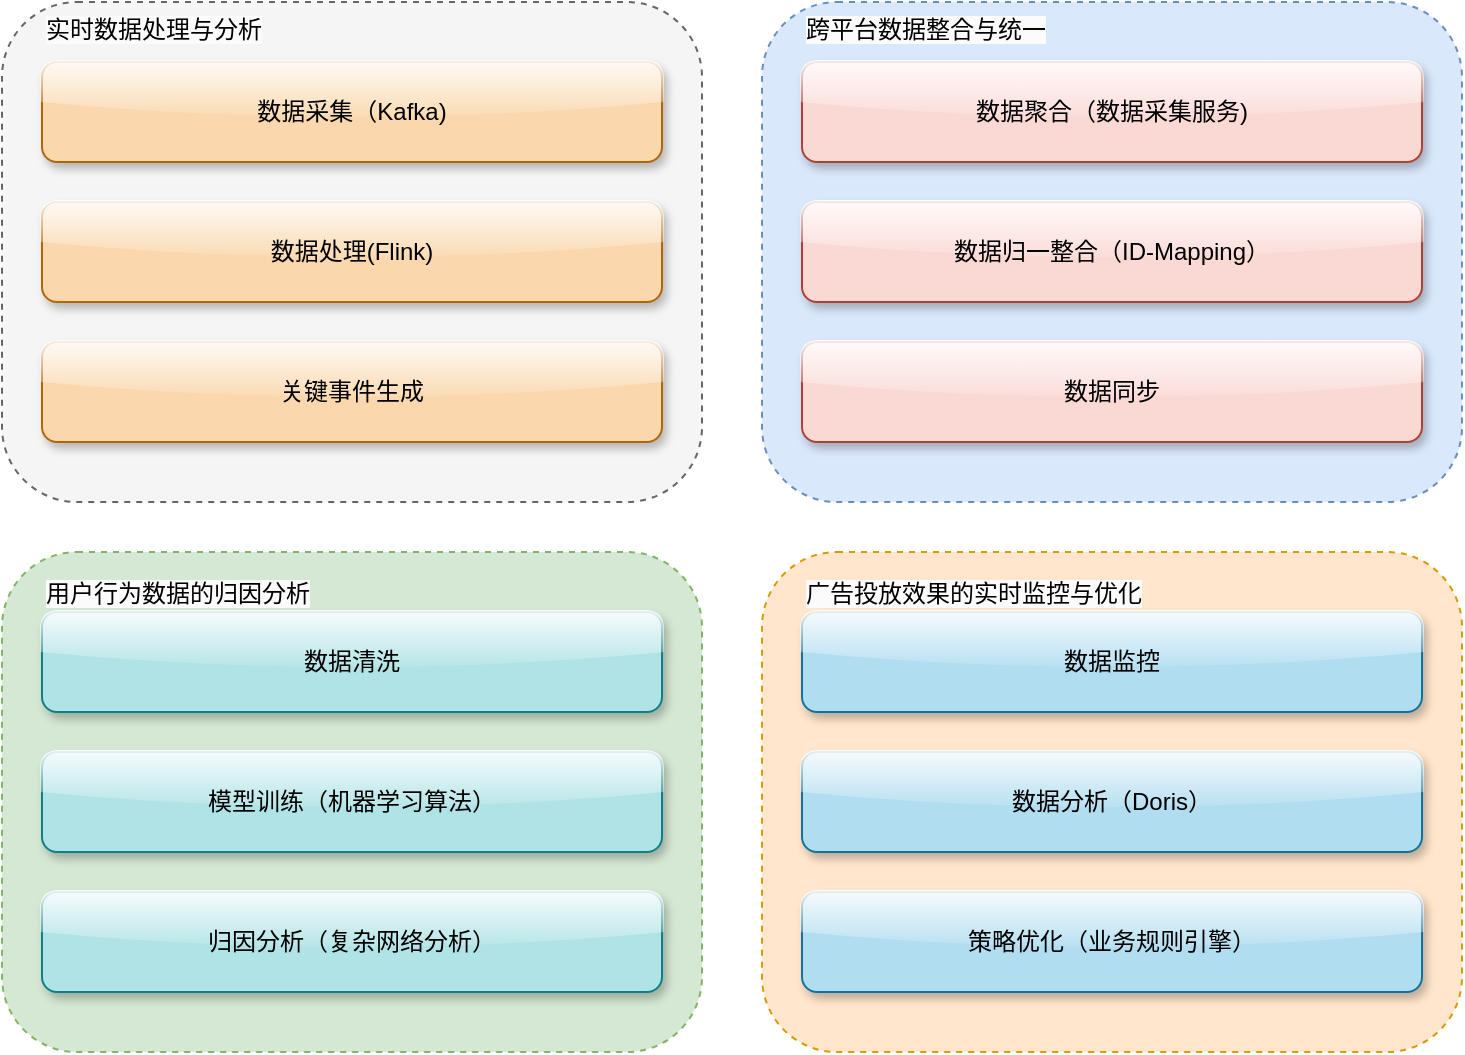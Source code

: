 <mxfile version="24.5.5" type="github">
  <diagram name="第 1 页" id="T0KIjRcX8x9uFVAZ6Upe">
    <mxGraphModel dx="1018" dy="661" grid="1" gridSize="10" guides="1" tooltips="1" connect="1" arrows="1" fold="1" page="1" pageScale="1" pageWidth="827" pageHeight="1169" math="0" shadow="0">
      <root>
        <mxCell id="0" />
        <mxCell id="1" parent="0" />
        <mxCell id="QinMyIyqF96kxNr2yf8--24" value="" style="group" vertex="1" connectable="0" parent="1">
          <mxGeometry x="580" y="310" width="350" height="250" as="geometry" />
        </mxCell>
        <mxCell id="QinMyIyqF96kxNr2yf8--2" value="&lt;meta charset=&quot;utf-8&quot;&gt;&lt;span style=&quot;color: rgb(0, 0, 0); font-family: Helvetica; font-size: 12px; font-style: normal; font-variant-ligatures: normal; font-variant-caps: normal; font-weight: 400; letter-spacing: normal; orphans: 2; text-align: left; text-indent: 0px; text-transform: none; widows: 2; word-spacing: 0px; -webkit-text-stroke-width: 0px; white-space: normal; background-color: rgb(251, 251, 251); text-decoration-thickness: initial; text-decoration-style: initial; text-decoration-color: initial; display: inline !important; float: none;&quot;&gt;实时数据处理与分析&lt;/span&gt;" style="rounded=1;whiteSpace=wrap;html=1;fillColor=#f5f5f5;fontColor=#333333;strokeColor=#666666;dashed=1;movable=1;resizable=1;rotatable=1;deletable=1;editable=1;locked=0;connectable=1;" vertex="1" parent="QinMyIyqF96kxNr2yf8--24">
          <mxGeometry width="350" height="250" as="geometry" />
        </mxCell>
        <mxCell id="QinMyIyqF96kxNr2yf8--3" value="数据采集（Kafka)" style="rounded=1;whiteSpace=wrap;html=1;fillColor=#fad7ac;strokeColor=#b46504;glass=1;shadow=1;movable=1;resizable=1;rotatable=1;deletable=1;editable=1;locked=0;connectable=1;" vertex="1" parent="QinMyIyqF96kxNr2yf8--24">
          <mxGeometry x="20" y="30" width="310" height="50" as="geometry" />
        </mxCell>
        <mxCell id="QinMyIyqF96kxNr2yf8--4" value="数据处理(Flink)" style="rounded=1;whiteSpace=wrap;html=1;fillColor=#fad7ac;strokeColor=#b46504;glass=1;shadow=1;movable=1;resizable=1;rotatable=1;deletable=1;editable=1;locked=0;connectable=1;" vertex="1" parent="QinMyIyqF96kxNr2yf8--24">
          <mxGeometry x="20" y="100" width="310" height="50" as="geometry" />
        </mxCell>
        <mxCell id="QinMyIyqF96kxNr2yf8--5" value="关键事件生成" style="rounded=1;whiteSpace=wrap;html=1;fillColor=#fad7ac;strokeColor=#b46504;glass=1;shadow=1;movable=1;resizable=1;rotatable=1;deletable=1;editable=1;locked=0;connectable=1;" vertex="1" parent="QinMyIyqF96kxNr2yf8--24">
          <mxGeometry x="20" y="170" width="310" height="50" as="geometry" />
        </mxCell>
        <mxCell id="QinMyIyqF96kxNr2yf8--18" value="&lt;span style=&quot;color: rgb(0, 0, 0); font-family: Helvetica; font-size: 12px; font-style: normal; font-variant-ligatures: normal; font-variant-caps: normal; font-weight: 400; letter-spacing: normal; orphans: 2; text-align: left; text-indent: 0px; text-transform: none; widows: 2; word-spacing: 0px; -webkit-text-stroke-width: 0px; white-space: normal; background-color: rgb(251, 251, 251); text-decoration-thickness: initial; text-decoration-style: initial; text-decoration-color: initial; display: inline !important; float: none;&quot;&gt;实时数据处理与分析&lt;/span&gt;" style="text;whiteSpace=wrap;html=1;movable=1;resizable=1;rotatable=1;deletable=1;editable=1;locked=0;connectable=1;" vertex="1" parent="QinMyIyqF96kxNr2yf8--24">
          <mxGeometry x="20" width="140" height="30" as="geometry" />
        </mxCell>
        <mxCell id="QinMyIyqF96kxNr2yf8--25" value="" style="group" vertex="1" connectable="0" parent="1">
          <mxGeometry x="960" y="310" width="350" height="250" as="geometry" />
        </mxCell>
        <mxCell id="QinMyIyqF96kxNr2yf8--6" value="" style="rounded=1;whiteSpace=wrap;html=1;fillColor=#dae8fc;strokeColor=#6c8ebf;dashed=1;movable=1;resizable=1;rotatable=1;deletable=1;editable=1;locked=0;connectable=1;" vertex="1" parent="QinMyIyqF96kxNr2yf8--25">
          <mxGeometry width="350" height="250" as="geometry" />
        </mxCell>
        <mxCell id="QinMyIyqF96kxNr2yf8--7" value="数据聚合（数据采集服务)" style="rounded=1;whiteSpace=wrap;html=1;fillColor=#fad9d5;strokeColor=#ae4132;glass=1;shadow=1;movable=1;resizable=1;rotatable=1;deletable=1;editable=1;locked=0;connectable=1;" vertex="1" parent="QinMyIyqF96kxNr2yf8--25">
          <mxGeometry x="20" y="30" width="310" height="50" as="geometry" />
        </mxCell>
        <mxCell id="QinMyIyqF96kxNr2yf8--8" value="数据归一整合（ID-Mapping）" style="rounded=1;whiteSpace=wrap;html=1;fillColor=#fad9d5;strokeColor=#ae4132;glass=1;shadow=1;movable=1;resizable=1;rotatable=1;deletable=1;editable=1;locked=0;connectable=1;" vertex="1" parent="QinMyIyqF96kxNr2yf8--25">
          <mxGeometry x="20" y="100" width="310" height="50" as="geometry" />
        </mxCell>
        <mxCell id="QinMyIyqF96kxNr2yf8--9" value="数据同步" style="rounded=1;whiteSpace=wrap;html=1;fillColor=#fad9d5;strokeColor=#ae4132;glass=1;shadow=1;movable=1;resizable=1;rotatable=1;deletable=1;editable=1;locked=0;connectable=1;" vertex="1" parent="QinMyIyqF96kxNr2yf8--25">
          <mxGeometry x="20" y="170" width="310" height="50" as="geometry" />
        </mxCell>
        <mxCell id="QinMyIyqF96kxNr2yf8--21" value="&lt;span style=&quot;color: rgb(0, 0, 0); font-family: Helvetica; font-size: 12px; font-style: normal; font-variant-ligatures: normal; font-variant-caps: normal; font-weight: 400; letter-spacing: normal; orphans: 2; text-align: left; text-indent: 0px; text-transform: none; widows: 2; word-spacing: 0px; -webkit-text-stroke-width: 0px; white-space: normal; background-color: rgb(251, 251, 251); text-decoration-thickness: initial; text-decoration-style: initial; text-decoration-color: initial; display: inline !important; float: none;&quot;&gt;跨平台数据整合与统一&lt;/span&gt;" style="text;whiteSpace=wrap;html=1;fillColor=none;movable=1;resizable=1;rotatable=1;deletable=1;editable=1;locked=0;connectable=1;" vertex="1" parent="QinMyIyqF96kxNr2yf8--25">
          <mxGeometry x="20" width="130" height="20" as="geometry" />
        </mxCell>
        <mxCell id="QinMyIyqF96kxNr2yf8--26" value="" style="group" vertex="1" connectable="0" parent="1">
          <mxGeometry x="580" y="585" width="350" height="250" as="geometry" />
        </mxCell>
        <mxCell id="QinMyIyqF96kxNr2yf8--10" value="&lt;meta charset=&quot;utf-8&quot;&gt;&lt;span style=&quot;color: rgb(0, 0, 0); font-family: Helvetica; font-size: 12px; font-style: normal; font-variant-ligatures: normal; font-variant-caps: normal; font-weight: 400; letter-spacing: normal; orphans: 2; text-align: left; text-indent: 0px; text-transform: none; widows: 2; word-spacing: 0px; -webkit-text-stroke-width: 0px; white-space: normal; background-color: rgb(251, 251, 251); text-decoration-thickness: initial; text-decoration-style: initial; text-decoration-color: initial; display: inline !important; float: none;&quot;&gt;用户行为数据的归因分析&lt;/span&gt;" style="rounded=1;whiteSpace=wrap;html=1;fillColor=#d5e8d4;strokeColor=#82b366;dashed=1;movable=1;resizable=1;rotatable=1;deletable=1;editable=1;locked=0;connectable=1;" vertex="1" parent="QinMyIyqF96kxNr2yf8--26">
          <mxGeometry width="350" height="250" as="geometry" />
        </mxCell>
        <mxCell id="QinMyIyqF96kxNr2yf8--11" value="数据清洗" style="rounded=1;whiteSpace=wrap;html=1;fillColor=#b0e3e6;strokeColor=#0e8088;glass=1;shadow=1;movable=1;resizable=1;rotatable=1;deletable=1;editable=1;locked=0;connectable=1;" vertex="1" parent="QinMyIyqF96kxNr2yf8--26">
          <mxGeometry x="20" y="30" width="310" height="50" as="geometry" />
        </mxCell>
        <mxCell id="QinMyIyqF96kxNr2yf8--12" value="模型训练（机器学习算法）" style="rounded=1;whiteSpace=wrap;html=1;fillColor=#b0e3e6;strokeColor=#0e8088;glass=1;shadow=1;movable=1;resizable=1;rotatable=1;deletable=1;editable=1;locked=0;connectable=1;" vertex="1" parent="QinMyIyqF96kxNr2yf8--26">
          <mxGeometry x="20" y="100" width="310" height="50" as="geometry" />
        </mxCell>
        <mxCell id="QinMyIyqF96kxNr2yf8--13" value="归因分析（复杂网络分析）" style="rounded=1;whiteSpace=wrap;html=1;fillColor=#b0e3e6;strokeColor=#0e8088;glass=1;shadow=1;movable=1;resizable=1;rotatable=1;deletable=1;editable=1;locked=0;connectable=1;" vertex="1" parent="QinMyIyqF96kxNr2yf8--26">
          <mxGeometry x="20" y="170" width="310" height="50" as="geometry" />
        </mxCell>
        <mxCell id="QinMyIyqF96kxNr2yf8--19" value="&lt;span style=&quot;color: rgb(0, 0, 0); font-family: Helvetica; font-size: 12px; font-style: normal; font-variant-ligatures: normal; font-variant-caps: normal; font-weight: 400; letter-spacing: normal; orphans: 2; text-align: left; text-indent: 0px; text-transform: none; widows: 2; word-spacing: 0px; -webkit-text-stroke-width: 0px; white-space: normal; background-color: rgb(251, 251, 251); text-decoration-thickness: initial; text-decoration-style: initial; text-decoration-color: initial; display: inline !important; float: none;&quot;&gt;用户行为数据的归因分析&lt;/span&gt;" style="text;whiteSpace=wrap;html=1;movable=1;resizable=1;rotatable=1;deletable=1;editable=1;locked=0;connectable=1;" vertex="1" parent="QinMyIyqF96kxNr2yf8--26">
          <mxGeometry x="20" y="7" width="170" height="20" as="geometry" />
        </mxCell>
        <mxCell id="QinMyIyqF96kxNr2yf8--27" value="" style="group" vertex="1" connectable="0" parent="1">
          <mxGeometry x="960" y="585" width="350" height="250" as="geometry" />
        </mxCell>
        <mxCell id="QinMyIyqF96kxNr2yf8--14" value="" style="rounded=1;whiteSpace=wrap;html=1;fillColor=#ffe6cc;strokeColor=#d79b00;dashed=1;movable=1;resizable=1;rotatable=1;deletable=1;editable=1;locked=0;connectable=1;" vertex="1" parent="QinMyIyqF96kxNr2yf8--27">
          <mxGeometry width="350" height="250" as="geometry" />
        </mxCell>
        <mxCell id="QinMyIyqF96kxNr2yf8--15" value="数据监控" style="rounded=1;whiteSpace=wrap;html=1;fillColor=#b1ddf0;strokeColor=#10739e;glass=1;shadow=1;movable=1;resizable=1;rotatable=1;deletable=1;editable=1;locked=0;connectable=1;" vertex="1" parent="QinMyIyqF96kxNr2yf8--27">
          <mxGeometry x="20" y="30" width="310" height="50" as="geometry" />
        </mxCell>
        <mxCell id="QinMyIyqF96kxNr2yf8--16" value="数据分析（Doris）" style="rounded=1;whiteSpace=wrap;html=1;fillColor=#b1ddf0;strokeColor=#10739e;glass=1;shadow=1;movable=1;resizable=1;rotatable=1;deletable=1;editable=1;locked=0;connectable=1;" vertex="1" parent="QinMyIyqF96kxNr2yf8--27">
          <mxGeometry x="20" y="100" width="310" height="50" as="geometry" />
        </mxCell>
        <mxCell id="QinMyIyqF96kxNr2yf8--17" value="策略优化（业务规则引擎）" style="rounded=1;whiteSpace=wrap;html=1;fillColor=#b1ddf0;strokeColor=#10739e;glass=1;shadow=1;gradientColor=none;movable=1;resizable=1;rotatable=1;deletable=1;editable=1;locked=0;connectable=1;" vertex="1" parent="QinMyIyqF96kxNr2yf8--27">
          <mxGeometry x="20" y="170" width="310" height="50" as="geometry" />
        </mxCell>
        <mxCell id="QinMyIyqF96kxNr2yf8--20" value="&lt;span style=&quot;color: rgb(0, 0, 0); font-family: Helvetica; font-size: 12px; font-style: normal; font-variant-ligatures: normal; font-variant-caps: normal; font-weight: 400; letter-spacing: normal; orphans: 2; text-align: left; text-indent: 0px; text-transform: none; widows: 2; word-spacing: 0px; -webkit-text-stroke-width: 0px; white-space: normal; background-color: rgb(251, 251, 251); text-decoration-thickness: initial; text-decoration-style: initial; text-decoration-color: initial; display: inline !important; float: none;&quot;&gt;广告投放效果的实时监控&lt;/span&gt;&lt;span style=&quot;color: rgb(0, 0, 0); font-family: Helvetica; font-size: 12px; font-style: normal; font-variant-ligatures: normal; font-variant-caps: normal; font-weight: 400; letter-spacing: normal; orphans: 2; text-align: left; text-indent: 0px; text-transform: none; widows: 2; word-spacing: 0px; -webkit-text-stroke-width: 0px; white-space: normal; background-color: rgb(251, 251, 251); text-decoration-thickness: initial; text-decoration-style: initial; text-decoration-color: initial; display: inline !important; float: none;&quot;&gt;与优化&lt;/span&gt;" style="text;whiteSpace=wrap;html=1;movable=1;resizable=1;rotatable=1;deletable=1;editable=1;locked=0;connectable=1;" vertex="1" parent="QinMyIyqF96kxNr2yf8--27">
          <mxGeometry x="20" y="7" width="190" height="20" as="geometry" />
        </mxCell>
      </root>
    </mxGraphModel>
  </diagram>
</mxfile>
